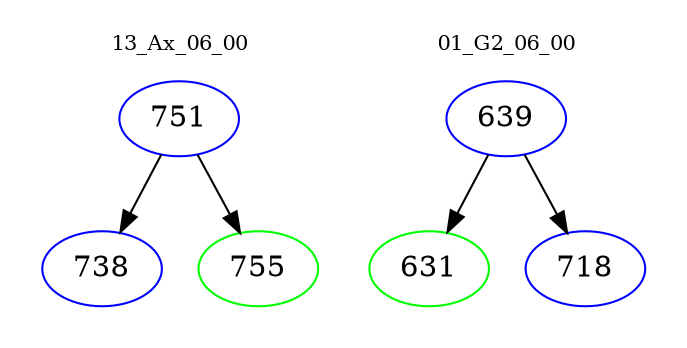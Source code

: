 digraph{
subgraph cluster_0 {
color = white
label = "13_Ax_06_00";
fontsize=10;
T0_751 [label="751", color="blue"]
T0_751 -> T0_738 [color="black"]
T0_738 [label="738", color="blue"]
T0_751 -> T0_755 [color="black"]
T0_755 [label="755", color="green"]
}
subgraph cluster_1 {
color = white
label = "01_G2_06_00";
fontsize=10;
T1_639 [label="639", color="blue"]
T1_639 -> T1_631 [color="black"]
T1_631 [label="631", color="green"]
T1_639 -> T1_718 [color="black"]
T1_718 [label="718", color="blue"]
}
}
